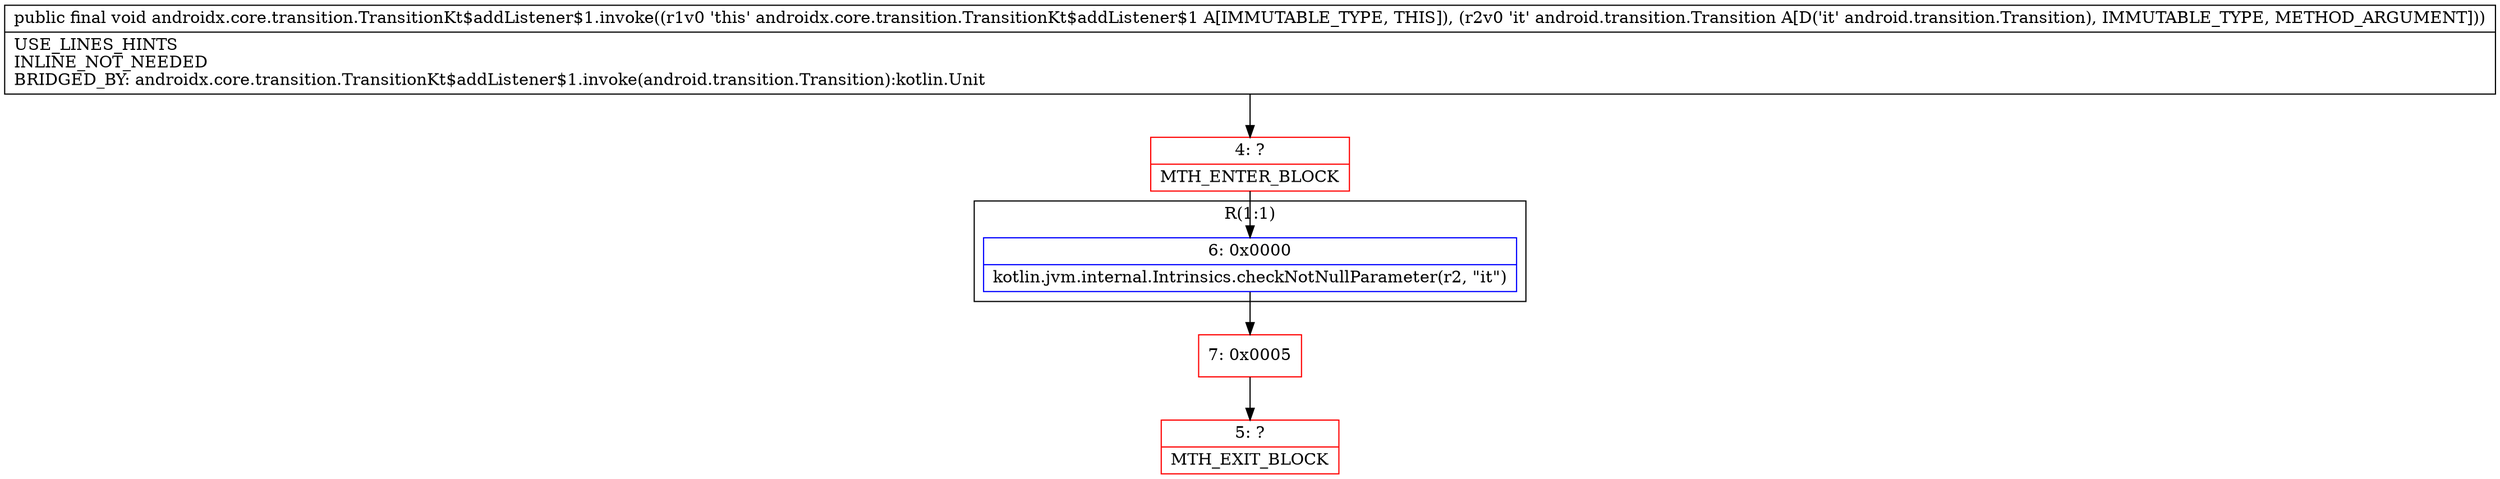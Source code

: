 digraph "CFG forandroidx.core.transition.TransitionKt$addListener$1.invoke(Landroid\/transition\/Transition;)V" {
subgraph cluster_Region_748547312 {
label = "R(1:1)";
node [shape=record,color=blue];
Node_6 [shape=record,label="{6\:\ 0x0000|kotlin.jvm.internal.Intrinsics.checkNotNullParameter(r2, \"it\")\l}"];
}
Node_4 [shape=record,color=red,label="{4\:\ ?|MTH_ENTER_BLOCK\l}"];
Node_7 [shape=record,color=red,label="{7\:\ 0x0005}"];
Node_5 [shape=record,color=red,label="{5\:\ ?|MTH_EXIT_BLOCK\l}"];
MethodNode[shape=record,label="{public final void androidx.core.transition.TransitionKt$addListener$1.invoke((r1v0 'this' androidx.core.transition.TransitionKt$addListener$1 A[IMMUTABLE_TYPE, THIS]), (r2v0 'it' android.transition.Transition A[D('it' android.transition.Transition), IMMUTABLE_TYPE, METHOD_ARGUMENT]))  | USE_LINES_HINTS\lINLINE_NOT_NEEDED\lBRIDGED_BY: androidx.core.transition.TransitionKt$addListener$1.invoke(android.transition.Transition):kotlin.Unit\l}"];
MethodNode -> Node_4;Node_6 -> Node_7;
Node_4 -> Node_6;
Node_7 -> Node_5;
}

